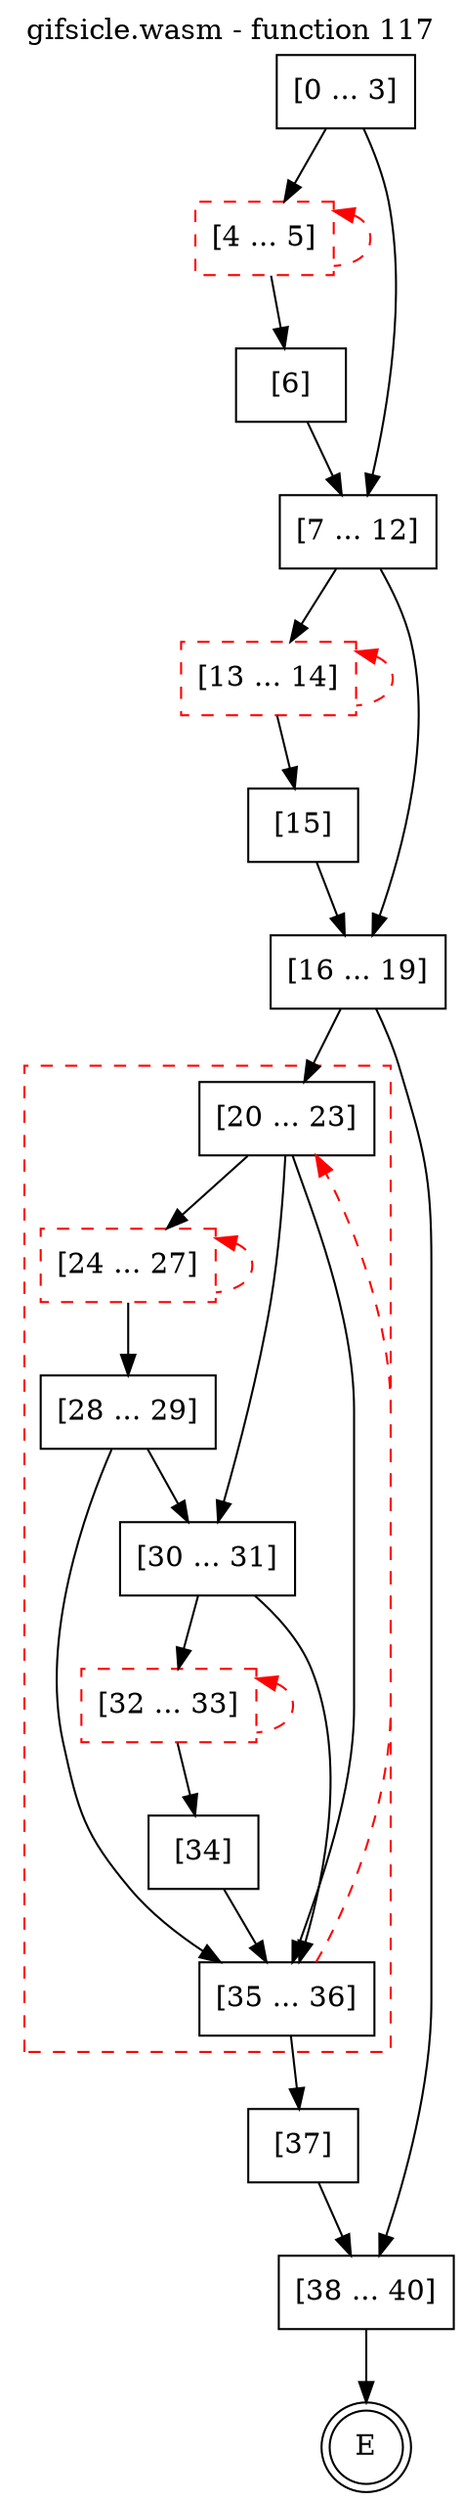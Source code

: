 digraph finite_state_machine {
    label = "gifsicle.wasm - function 117"
    labelloc =  t
    labelfontsize = 16
    labelfontcolor = black
    labelfontname = "Helvetica"
    node [shape = doublecircle]; E ;
    node [shape = box];
    node [shape=box, color=black, style=solid] 0[label="[0 ... 3]"]
    node [shape=box, color=red, style=dashed] 4[label="[4 ... 5]"]
    node [shape=box, color=black, style=solid] 6[label="[6]"]
    node [shape=box, color=black, style=solid] 7[label="[7 ... 12]"]
    node [shape=box, color=red, style=dashed] 13[label="[13 ... 14]"]
    node [shape=box, color=black, style=solid] 15[label="[15]"]
    node [shape=box, color=black, style=solid] 16[label="[16 ... 19]"]
    subgraph cluster_20{
    label = "";
    style = dashed color = red;
    node [shape=box, color=black, style=solid] 20[label="[20 ... 23]"]
    node [shape=box, color=red, style=dashed] 24[label="[24 ... 27]"]
    node [shape=box, color=black, style=solid] 28[label="[28 ... 29]"]
    node [shape=box, color=black, style=solid] 30[label="[30 ... 31]"]
    node [shape=box, color=red, style=dashed] 32[label="[32 ... 33]"]
    node [shape=box, color=black, style=solid] 34[label="[34]"]
    node [shape=box, color=black, style=solid] 35[label="[35 ... 36]"]
    }
    node [shape=box, color=black, style=solid] 37[label="[37]"]
    node [shape=box, color=black, style=solid] 38[label="[38 ... 40]"]
    0 -> 4;
    0 -> 7;
    4 -> 6;
    4 -> 4[style="dashed" color="red" dir=back];
    6 -> 7;
    7 -> 13;
    7 -> 16;
    13 -> 15;
    13 -> 13[style="dashed" color="red" dir=back];
    15 -> 16;
    16 -> 20;
    16 -> 38;
    20 -> 24;
    20 -> 30;
    20 -> 35;
    24 -> 28;
    24 -> 24[style="dashed" color="red" dir=back];
    28 -> 30;
    28 -> 35;
    30 -> 32;
    30 -> 35;
    32 -> 34;
    32 -> 32[style="dashed" color="red" dir=back];
    34 -> 35;
    35 -> 20[style="dashed" color="red"];
    35 -> 37;
    37 -> 38;
    38 -> E;
}
